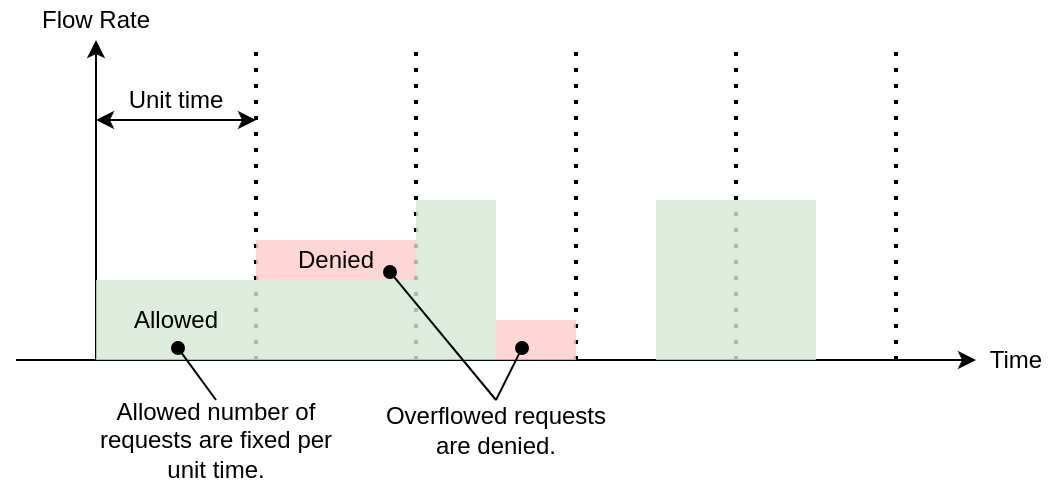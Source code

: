 <mxfile>
    <diagram id="CGz5gvUMxi6If3MVP1VV" name="image">
        <mxGraphModel dx="591" dy="546" grid="1" gridSize="10" guides="1" tooltips="1" connect="1" arrows="1" fold="1" page="1" pageScale="1" pageWidth="827" pageHeight="1169" math="0" shadow="0">
            <root>
                <mxCell id="0"/>
                <mxCell id="1" parent="0"/>
                <mxCell id="34" value="" style="edgeStyle=none;html=1;" parent="1" edge="1">
                    <mxGeometry relative="1" as="geometry">
                        <mxPoint x="2822" y="-710.0" as="targetPoint"/>
                    </mxGeometry>
                </mxCell>
                <mxCell id="48" value="" style="endArrow=classic;html=1;entryX=0;entryY=0.5;entryDx=0;entryDy=0;" edge="1" parent="1" target="49">
                    <mxGeometry width="50" height="50" relative="1" as="geometry">
                        <mxPoint x="160" y="520" as="sourcePoint"/>
                        <mxPoint x="640" y="520" as="targetPoint"/>
                    </mxGeometry>
                </mxCell>
                <mxCell id="49" value="Time" style="text;html=1;strokeColor=none;fillColor=none;align=center;verticalAlign=middle;whiteSpace=wrap;rounded=0;" vertex="1" parent="1">
                    <mxGeometry x="640" y="510" width="40" height="20" as="geometry"/>
                </mxCell>
                <mxCell id="50" value="" style="endArrow=classic;html=1;" edge="1" parent="1">
                    <mxGeometry width="50" height="50" relative="1" as="geometry">
                        <mxPoint x="200" y="520" as="sourcePoint"/>
                        <mxPoint x="200" y="360" as="targetPoint"/>
                    </mxGeometry>
                </mxCell>
                <mxCell id="51" value="Flow Rate" style="text;html=1;strokeColor=none;fillColor=none;align=center;verticalAlign=middle;whiteSpace=wrap;rounded=0;" vertex="1" parent="1">
                    <mxGeometry x="160" y="340" width="80" height="20" as="geometry"/>
                </mxCell>
                <mxCell id="52" value="" style="endArrow=none;dashed=1;html=1;dashPattern=1 3;strokeWidth=2;" edge="1" parent="1">
                    <mxGeometry width="50" height="50" relative="1" as="geometry">
                        <mxPoint x="280" y="520" as="sourcePoint"/>
                        <mxPoint x="280" y="360" as="targetPoint"/>
                    </mxGeometry>
                </mxCell>
                <mxCell id="53" value="" style="endArrow=none;dashed=1;html=1;dashPattern=1 3;strokeWidth=2;" edge="1" parent="1">
                    <mxGeometry width="50" height="50" relative="1" as="geometry">
                        <mxPoint x="360" y="520" as="sourcePoint"/>
                        <mxPoint x="360" y="360" as="targetPoint"/>
                    </mxGeometry>
                </mxCell>
                <mxCell id="54" value="" style="endArrow=none;dashed=1;html=1;dashPattern=1 3;strokeWidth=2;" edge="1" parent="1">
                    <mxGeometry width="50" height="50" relative="1" as="geometry">
                        <mxPoint x="440" y="520" as="sourcePoint"/>
                        <mxPoint x="440" y="360" as="targetPoint"/>
                    </mxGeometry>
                </mxCell>
                <mxCell id="55" value="" style="endArrow=none;dashed=1;html=1;dashPattern=1 3;strokeWidth=2;" edge="1" parent="1">
                    <mxGeometry width="50" height="50" relative="1" as="geometry">
                        <mxPoint x="520" y="520.0" as="sourcePoint"/>
                        <mxPoint x="520" y="360" as="targetPoint"/>
                    </mxGeometry>
                </mxCell>
                <mxCell id="56" value="" style="endArrow=none;dashed=1;html=1;dashPattern=1 3;strokeWidth=2;" edge="1" parent="1">
                    <mxGeometry width="50" height="50" relative="1" as="geometry">
                        <mxPoint x="600" y="520.0" as="sourcePoint"/>
                        <mxPoint x="600" y="360" as="targetPoint"/>
                    </mxGeometry>
                </mxCell>
                <mxCell id="59" value="" style="rounded=0;whiteSpace=wrap;html=1;fillColor=#FFCCCC;strokeColor=none;fillStyle=auto;gradientColor=none;fillOpacity=80;" vertex="1" parent="1">
                    <mxGeometry x="400" y="500" width="40" height="20" as="geometry"/>
                </mxCell>
                <mxCell id="60" value="Allowed" style="rounded=0;whiteSpace=wrap;html=1;fillColor=#d5e8d4;strokeColor=none;fillStyle=auto;fillOpacity=80;" vertex="1" parent="1">
                    <mxGeometry x="200" y="480" width="80" height="40" as="geometry"/>
                </mxCell>
                <mxCell id="61" value="" style="rounded=0;whiteSpace=wrap;html=1;fillColor=#d5e8d4;strokeColor=none;fillStyle=auto;fillOpacity=80;" vertex="1" parent="1">
                    <mxGeometry x="280" y="480" width="80" height="40" as="geometry"/>
                </mxCell>
                <mxCell id="62" value="" style="rounded=0;whiteSpace=wrap;html=1;fillColor=#d5e8d4;strokeColor=none;fillStyle=auto;fillOpacity=80;" vertex="1" parent="1">
                    <mxGeometry x="360" y="440" width="40" height="80" as="geometry"/>
                </mxCell>
                <mxCell id="63" value="" style="rounded=0;whiteSpace=wrap;html=1;fillColor=#d5e8d4;strokeColor=none;fillStyle=auto;fillOpacity=80;" vertex="1" parent="1">
                    <mxGeometry x="480" y="440" width="40" height="80" as="geometry"/>
                </mxCell>
                <mxCell id="64" value="" style="rounded=0;whiteSpace=wrap;html=1;fillColor=#d5e8d4;strokeColor=none;fillStyle=auto;fillOpacity=80;" vertex="1" parent="1">
                    <mxGeometry x="520" y="440" width="40" height="80" as="geometry"/>
                </mxCell>
                <mxCell id="65" value="Denied" style="rounded=0;whiteSpace=wrap;html=1;fillColor=#FFCCCC;strokeColor=none;fillStyle=auto;gradientColor=none;fillOpacity=80;" vertex="1" parent="1">
                    <mxGeometry x="280" y="460" width="80" height="20" as="geometry"/>
                </mxCell>
                <mxCell id="66" value="" style="endArrow=classic;startArrow=classic;html=1;" edge="1" parent="1">
                    <mxGeometry width="50" height="50" relative="1" as="geometry">
                        <mxPoint x="200" y="400" as="sourcePoint"/>
                        <mxPoint x="280" y="400" as="targetPoint"/>
                    </mxGeometry>
                </mxCell>
                <mxCell id="67" value="Unit time" style="text;html=1;strokeColor=none;fillColor=none;align=center;verticalAlign=middle;whiteSpace=wrap;rounded=0;" vertex="1" parent="1">
                    <mxGeometry x="200" y="380" width="80" height="20" as="geometry"/>
                </mxCell>
                <mxCell id="68" value="Allowed number of requests are fixed per unit time." style="text;html=1;strokeColor=none;fillColor=none;align=center;verticalAlign=middle;whiteSpace=wrap;rounded=0;fillStyle=auto;" vertex="1" parent="1">
                    <mxGeometry x="200" y="540" width="120" height="40" as="geometry"/>
                </mxCell>
                <mxCell id="69" value="" style="endArrow=none;html=1;entryX=0.5;entryY=0;entryDx=0;entryDy=0;startArrow=oval;startFill=1;" edge="1" parent="1" target="68">
                    <mxGeometry width="50" height="50" relative="1" as="geometry">
                        <mxPoint x="241" y="514" as="sourcePoint"/>
                        <mxPoint x="280" y="540" as="targetPoint"/>
                    </mxGeometry>
                </mxCell>
                <mxCell id="70" value="Overflowed requests are denied." style="text;html=1;strokeColor=none;fillColor=none;align=center;verticalAlign=middle;whiteSpace=wrap;rounded=0;fillStyle=auto;" vertex="1" parent="1">
                    <mxGeometry x="340" y="540" width="120" height="30" as="geometry"/>
                </mxCell>
                <mxCell id="72" value="" style="endArrow=none;html=1;startArrow=oval;startFill=1;entryX=0.5;entryY=0;entryDx=0;entryDy=0;" edge="1" parent="1" target="70">
                    <mxGeometry width="50" height="50" relative="1" as="geometry">
                        <mxPoint x="347" y="476" as="sourcePoint"/>
                        <mxPoint x="270" y="550" as="targetPoint"/>
                    </mxGeometry>
                </mxCell>
                <mxCell id="73" value="" style="endArrow=none;html=1;startArrow=oval;startFill=1;entryX=0.5;entryY=0;entryDx=0;entryDy=0;" edge="1" parent="1" target="70">
                    <mxGeometry width="50" height="50" relative="1" as="geometry">
                        <mxPoint x="413" y="514" as="sourcePoint"/>
                        <mxPoint x="410" y="550" as="targetPoint"/>
                    </mxGeometry>
                </mxCell>
            </root>
        </mxGraphModel>
    </diagram>
</mxfile>